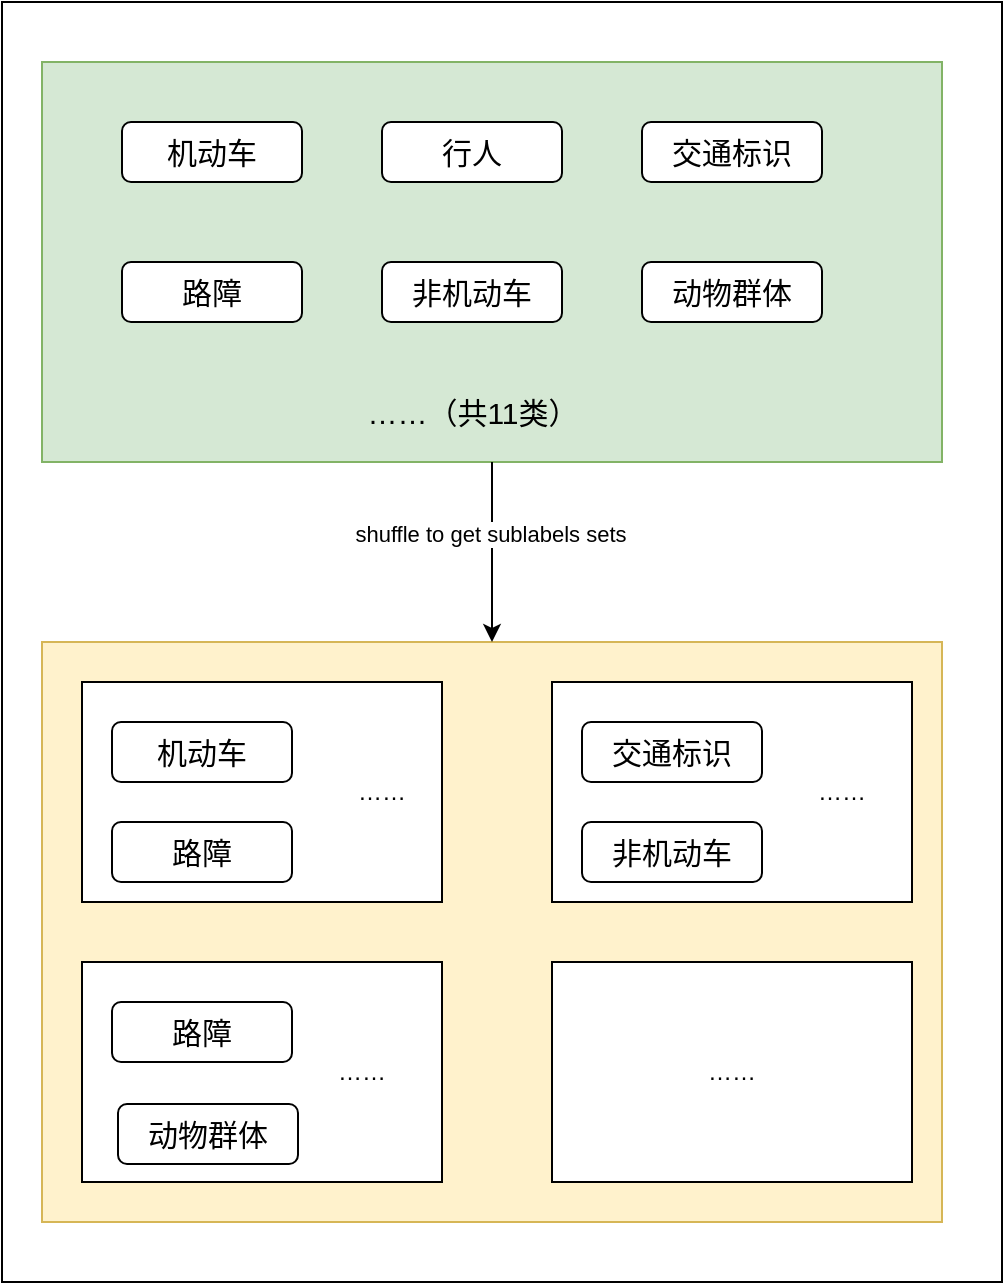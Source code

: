 <mxfile version="22.1.18" type="github">
  <diagram name="Page-1" id="B9kswSVXpH0XUgTUgzLB">
    <mxGraphModel dx="1122" dy="753" grid="1" gridSize="10" guides="1" tooltips="1" connect="1" arrows="1" fold="1" page="1" pageScale="1" pageWidth="850" pageHeight="1100" math="0" shadow="0">
      <root>
        <mxCell id="0" />
        <mxCell id="1" parent="0" />
        <mxCell id="gYtDkC1B7ae9-l2JiThx-29" value="" style="rounded=0;whiteSpace=wrap;html=1;" vertex="1" parent="1">
          <mxGeometry x="190" y="50" width="500" height="640" as="geometry" />
        </mxCell>
        <mxCell id="gYtDkC1B7ae9-l2JiThx-14" value="" style="rounded=0;whiteSpace=wrap;html=1;fillColor=#fff2cc;strokeColor=#d6b656;fontSize=15;" vertex="1" parent="1">
          <mxGeometry x="210" y="370" width="450" height="290" as="geometry" />
        </mxCell>
        <mxCell id="gYtDkC1B7ae9-l2JiThx-1" value="" style="rounded=0;whiteSpace=wrap;html=1;fillColor=#d5e8d4;strokeColor=#82b366;fontSize=15;" vertex="1" parent="1">
          <mxGeometry x="210" y="80" width="450" height="200" as="geometry" />
        </mxCell>
        <mxCell id="gYtDkC1B7ae9-l2JiThx-2" value="机动车" style="rounded=1;whiteSpace=wrap;html=1;fontSize=15;" vertex="1" parent="1">
          <mxGeometry x="250" y="110" width="90" height="30" as="geometry" />
        </mxCell>
        <mxCell id="gYtDkC1B7ae9-l2JiThx-3" value="行人" style="rounded=1;whiteSpace=wrap;html=1;fontSize=15;" vertex="1" parent="1">
          <mxGeometry x="380" y="110" width="90" height="30" as="geometry" />
        </mxCell>
        <mxCell id="gYtDkC1B7ae9-l2JiThx-4" value="交通标识" style="rounded=1;whiteSpace=wrap;html=1;fontSize=15;" vertex="1" parent="1">
          <mxGeometry x="510" y="110" width="90" height="30" as="geometry" />
        </mxCell>
        <mxCell id="gYtDkC1B7ae9-l2JiThx-5" value="路障" style="rounded=1;whiteSpace=wrap;html=1;fontSize=15;" vertex="1" parent="1">
          <mxGeometry x="250" y="180" width="90" height="30" as="geometry" />
        </mxCell>
        <mxCell id="gYtDkC1B7ae9-l2JiThx-6" value="非机动车" style="rounded=1;whiteSpace=wrap;html=1;fontSize=15;" vertex="1" parent="1">
          <mxGeometry x="380" y="180" width="90" height="30" as="geometry" />
        </mxCell>
        <mxCell id="gYtDkC1B7ae9-l2JiThx-7" value="动物群体" style="rounded=1;whiteSpace=wrap;html=1;fontSize=15;" vertex="1" parent="1">
          <mxGeometry x="510" y="180" width="90" height="30" as="geometry" />
        </mxCell>
        <mxCell id="gYtDkC1B7ae9-l2JiThx-8" value="……（共11类）" style="text;html=1;strokeColor=none;fillColor=none;align=center;verticalAlign=middle;whiteSpace=wrap;rounded=0;fontSize=15;" vertex="1" parent="1">
          <mxGeometry x="358" y="240" width="135" height="30" as="geometry" />
        </mxCell>
        <mxCell id="gYtDkC1B7ae9-l2JiThx-9" value="" style="rounded=0;whiteSpace=wrap;html=1;" vertex="1" parent="1">
          <mxGeometry x="230" y="390" width="180" height="110" as="geometry" />
        </mxCell>
        <mxCell id="gYtDkC1B7ae9-l2JiThx-10" value="……" style="rounded=0;whiteSpace=wrap;html=1;" vertex="1" parent="1">
          <mxGeometry x="465" y="530" width="180" height="110" as="geometry" />
        </mxCell>
        <mxCell id="gYtDkC1B7ae9-l2JiThx-11" value="" style="rounded=0;whiteSpace=wrap;html=1;" vertex="1" parent="1">
          <mxGeometry x="230" y="530" width="180" height="110" as="geometry" />
        </mxCell>
        <mxCell id="gYtDkC1B7ae9-l2JiThx-12" value="" style="rounded=0;whiteSpace=wrap;html=1;" vertex="1" parent="1">
          <mxGeometry x="465" y="390" width="180" height="110" as="geometry" />
        </mxCell>
        <mxCell id="gYtDkC1B7ae9-l2JiThx-16" value="" style="endArrow=classic;html=1;rounded=0;exitX=0.5;exitY=1;exitDx=0;exitDy=0;entryX=0.5;entryY=0;entryDx=0;entryDy=0;" edge="1" parent="1" source="gYtDkC1B7ae9-l2JiThx-1" target="gYtDkC1B7ae9-l2JiThx-14">
          <mxGeometry width="50" height="50" relative="1" as="geometry">
            <mxPoint x="70" y="390" as="sourcePoint" />
            <mxPoint x="120" y="340" as="targetPoint" />
          </mxGeometry>
        </mxCell>
        <mxCell id="gYtDkC1B7ae9-l2JiThx-17" value="shuffle to get sublabels sets" style="edgeLabel;html=1;align=center;verticalAlign=middle;resizable=0;points=[];" vertex="1" connectable="0" parent="gYtDkC1B7ae9-l2JiThx-16">
          <mxGeometry x="-0.2" y="-1" relative="1" as="geometry">
            <mxPoint as="offset" />
          </mxGeometry>
        </mxCell>
        <mxCell id="gYtDkC1B7ae9-l2JiThx-18" value="机动车" style="rounded=1;whiteSpace=wrap;html=1;fontSize=15;" vertex="1" parent="1">
          <mxGeometry x="245" y="410" width="90" height="30" as="geometry" />
        </mxCell>
        <mxCell id="gYtDkC1B7ae9-l2JiThx-20" value="路障" style="rounded=1;whiteSpace=wrap;html=1;fontSize=15;" vertex="1" parent="1">
          <mxGeometry x="245" y="460" width="90" height="30" as="geometry" />
        </mxCell>
        <mxCell id="gYtDkC1B7ae9-l2JiThx-22" value="交通标识" style="rounded=1;whiteSpace=wrap;html=1;fontSize=15;" vertex="1" parent="1">
          <mxGeometry x="480" y="410" width="90" height="30" as="geometry" />
        </mxCell>
        <mxCell id="gYtDkC1B7ae9-l2JiThx-23" value="非机动车" style="rounded=1;whiteSpace=wrap;html=1;fontSize=15;" vertex="1" parent="1">
          <mxGeometry x="480" y="460" width="90" height="30" as="geometry" />
        </mxCell>
        <mxCell id="gYtDkC1B7ae9-l2JiThx-24" value="路障" style="rounded=1;whiteSpace=wrap;html=1;fontSize=15;" vertex="1" parent="1">
          <mxGeometry x="245" y="550" width="90" height="30" as="geometry" />
        </mxCell>
        <mxCell id="gYtDkC1B7ae9-l2JiThx-25" value="动物群体" style="rounded=1;whiteSpace=wrap;html=1;fontSize=15;" vertex="1" parent="1">
          <mxGeometry x="248" y="601" width="90" height="30" as="geometry" />
        </mxCell>
        <mxCell id="gYtDkC1B7ae9-l2JiThx-26" value="……" style="text;html=1;strokeColor=none;fillColor=none;align=center;verticalAlign=middle;whiteSpace=wrap;rounded=0;" vertex="1" parent="1">
          <mxGeometry x="350" y="430" width="60" height="30" as="geometry" />
        </mxCell>
        <mxCell id="gYtDkC1B7ae9-l2JiThx-27" value="……" style="text;html=1;strokeColor=none;fillColor=none;align=center;verticalAlign=middle;whiteSpace=wrap;rounded=0;" vertex="1" parent="1">
          <mxGeometry x="580" y="430" width="60" height="30" as="geometry" />
        </mxCell>
        <mxCell id="gYtDkC1B7ae9-l2JiThx-28" value="……" style="text;html=1;strokeColor=none;fillColor=none;align=center;verticalAlign=middle;whiteSpace=wrap;rounded=0;" vertex="1" parent="1">
          <mxGeometry x="340" y="570" width="60" height="30" as="geometry" />
        </mxCell>
      </root>
    </mxGraphModel>
  </diagram>
</mxfile>
